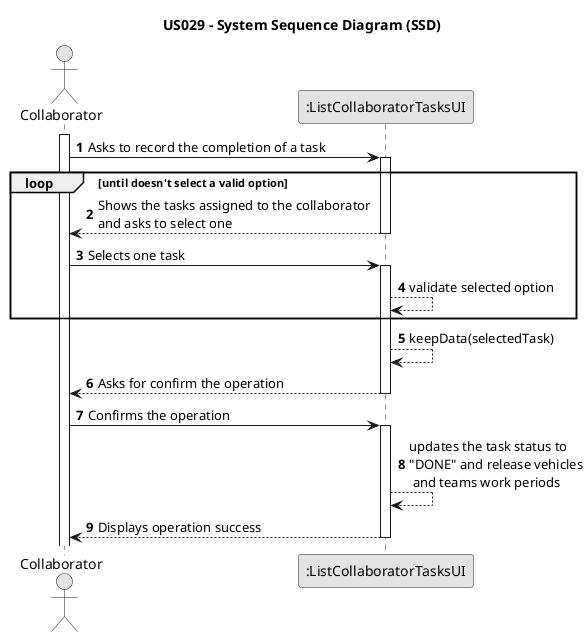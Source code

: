 @startuml
skinparam monochrome true
skinparam packageStyle rectangle
skinparam shadowing false

title US029 - System Sequence Diagram (SSD)

autonumber

actor "Collaborator" as Collaborator
participant ":ListCollaboratorTasksUI" as UI

activate Collaborator

    Collaborator -> UI : Asks to record the completion of a task
    activate UI

loop until doesn't select a valid option
        UI --> Collaborator : Shows the tasks assigned to the collaborator \nand asks to select one
    deactivate UI

    Collaborator -> UI : Selects one task
    activate UI
        UI --> UI : validate selected option
end loop
        UI --> UI: keepData(selectedTask)

        UI --> Collaborator : Asks for confirm the operation
        deactivate UI
        Collaborator -> UI: Confirms the operation
        activate UI
        UI --> UI : updates the task status to\n"DONE" and release vehicles\n and teams work periods

        UI --> Collaborator : Displays operation success
    deactivate UI

@enduml